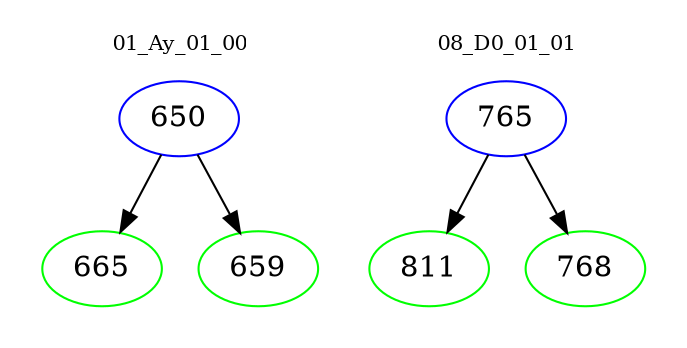 digraph{
subgraph cluster_0 {
color = white
label = "01_Ay_01_00";
fontsize=10;
T0_650 [label="650", color="blue"]
T0_650 -> T0_665 [color="black"]
T0_665 [label="665", color="green"]
T0_650 -> T0_659 [color="black"]
T0_659 [label="659", color="green"]
}
subgraph cluster_1 {
color = white
label = "08_D0_01_01";
fontsize=10;
T1_765 [label="765", color="blue"]
T1_765 -> T1_811 [color="black"]
T1_811 [label="811", color="green"]
T1_765 -> T1_768 [color="black"]
T1_768 [label="768", color="green"]
}
}
